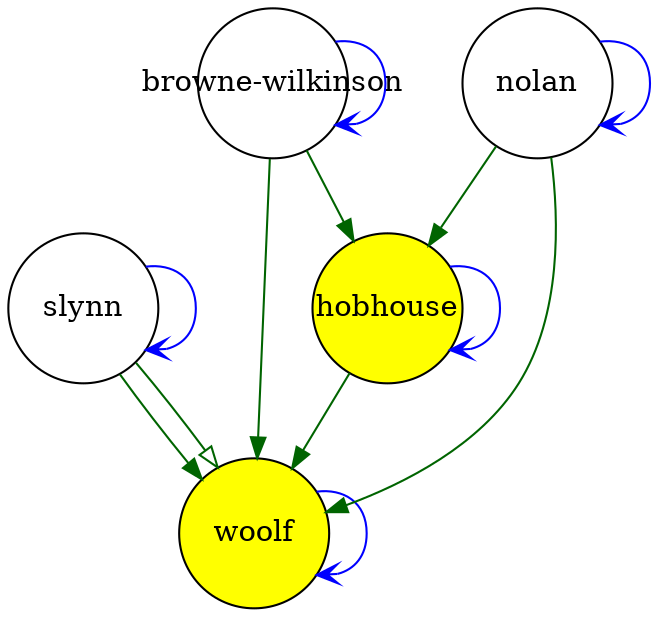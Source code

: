 digraph case36 { 
 K=0.6 
 "slynn" -> { "woolf" } [color="darkgreen", arrowhead="normal", penwidth=1, href="#6"]; 
 "slynn" -> { "slynn" } [color="blue", arrowhead="vee", penwidth=1, href="#6"]; 
 "slynn" -> { "woolf" } [color="darkgreen", arrowhead="onormal", penwidth=1, href="partagr_slynn_woolf"];
 "browne-wilkinson" -> { "woolf" } [color="darkgreen", arrowhead="normal", penwidth=1, href="#24"]; 
 "browne-wilkinson" -> { "hobhouse" } [color="darkgreen", arrowhead="normal", penwidth=1, href="#24"]; 
 "browne-wilkinson" -> { "browne-wilkinson" } [color="blue", arrowhead="vee", penwidth=1, href="#24"]; 
 "woolf" -> { "woolf" } [color="blue", arrowhead="vee", penwidth=1, href="outcome_woolf_self"];
 "nolan" -> { "woolf" } [color="darkgreen", arrowhead="normal", penwidth=1, href="#397"]; 
 "nolan" -> { "hobhouse" } [color="darkgreen", arrowhead="normal", penwidth=1, href="#397"]; 
 "nolan" -> { "nolan" } [color="blue", arrowhead="vee", penwidth=1, href="outcome_nolan_self"];
 "hobhouse" -> { "woolf" } [color="darkgreen", arrowhead="normal", penwidth=1, href="#403"]; 
 "hobhouse" -> { "hobhouse" } [color="blue", arrowhead="vee", penwidth=1, href="#403"]; 
 "slynn" [shape="circle", fixedsize="true", height=1, width=1, style="filled", fillcolor="white", href="#slynn"]; 
 "browne-wilkinson" [shape="circle", fixedsize="true", height=1, width=1, style="filled", fillcolor="white", href="#browne-wilkinson"]; 
 "woolf" [shape="circle", fixedsize="true", height=1, width=1, style="filled", fillcolor="yellow", href="#woolf"]; 
 "nolan" [shape="circle", fixedsize="true", height=1, width=1, style="filled", fillcolor="white", href="#nolan"]; 
 "hobhouse" [shape="circle", fixedsize="true", height=1, width=1, style="filled", fillcolor="yellow", href="#hobhouse"]; 

}